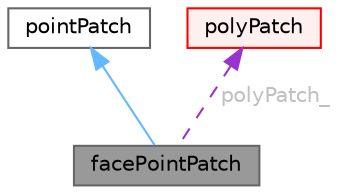 digraph "facePointPatch"
{
 // LATEX_PDF_SIZE
  bgcolor="transparent";
  edge [fontname=Helvetica,fontsize=10,labelfontname=Helvetica,labelfontsize=10];
  node [fontname=Helvetica,fontsize=10,shape=box,height=0.2,width=0.4];
  Node1 [id="Node000001",label="facePointPatch",height=0.2,width=0.4,color="gray40", fillcolor="grey60", style="filled", fontcolor="black",tooltip="A pointPatch based on a polyPatch."];
  Node2 -> Node1 [id="edge1_Node000001_Node000002",dir="back",color="steelblue1",style="solid",tooltip=" "];
  Node2 [id="Node000002",label="pointPatch",height=0.2,width=0.4,color="gray40", fillcolor="white", style="filled",URL="$classFoam_1_1pointPatch.html",tooltip="Basic pointPatch represents a set of points from the mesh."];
  Node3 -> Node1 [id="edge2_Node000001_Node000003",dir="back",color="darkorchid3",style="dashed",tooltip=" ",label=" polyPatch_",fontcolor="grey" ];
  Node3 [id="Node000003",label="polyPatch",height=0.2,width=0.4,color="red", fillcolor="#FFF0F0", style="filled",URL="$classFoam_1_1polyPatch.html",tooltip="A patch is a list of labels that address the faces in the global face list."];
}
